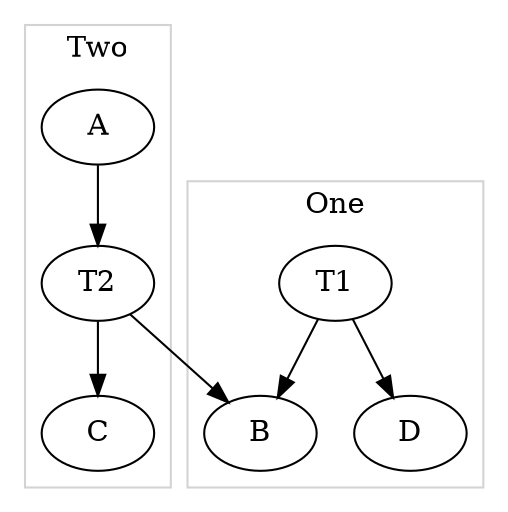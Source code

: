 digraph to_dot {
  "A" ;
  "T2" ;
  "T1" ;
  "B" ;
  "C" ;
  "D" ;
 "A" -> "T2" ;
 "T1" -> "B" ;
 "T2" -> "B" ;
 "T2" -> "C" ;
 "T1" -> "D" ;
subgraph clusterone {
  color=lightgrey;
  label=One;
  T1;
  D;
  B;
  }
subgraph clustertwo {
  color=lightgrey;
  label=Two;
  A;
  T2;
  C;
  B;
  }
}
